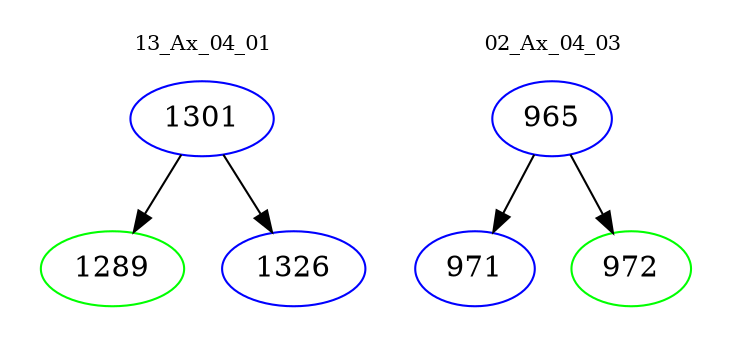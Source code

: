 digraph{
subgraph cluster_0 {
color = white
label = "13_Ax_04_01";
fontsize=10;
T0_1301 [label="1301", color="blue"]
T0_1301 -> T0_1289 [color="black"]
T0_1289 [label="1289", color="green"]
T0_1301 -> T0_1326 [color="black"]
T0_1326 [label="1326", color="blue"]
}
subgraph cluster_1 {
color = white
label = "02_Ax_04_03";
fontsize=10;
T1_965 [label="965", color="blue"]
T1_965 -> T1_971 [color="black"]
T1_971 [label="971", color="blue"]
T1_965 -> T1_972 [color="black"]
T1_972 [label="972", color="green"]
}
}
